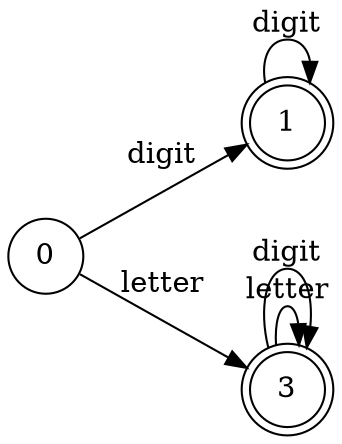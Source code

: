 digraph {
	rankdir=LR size=50
	node [shape=doublecircle]
	1
	node [shape=doublecircle]
	1
	node [shape=doublecircle]
	3
	node [shape=doublecircle]
	3
	node [shape=circle]
	0 -> 3 [label=letter]
	node [shape=circle]
	0 -> 1 [label=digit]
	node [shape=circle]
	1 -> 1 [label=digit]
	node [shape=circle]
	3 -> 3 [label=letter]
	node [shape=circle]
	3 -> 3 [label=digit]
}
